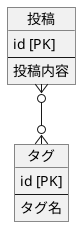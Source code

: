 @startuml

object 投稿 {
    id [PK]
    --
    投稿内容
}

object タグ {
    id [PK]
    --
    タグ名
}

投稿 }o--o{ タグ

@enduml
